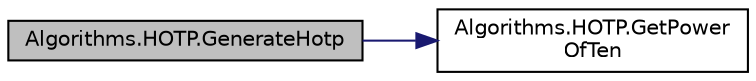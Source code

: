 digraph "Algorithms.HOTP.GenerateHotp"
{
 // INTERACTIVE_SVG=YES
 // LATEX_PDF_SIZE
  edge [fontname="Helvetica",fontsize="10",labelfontname="Helvetica",labelfontsize="10"];
  node [fontname="Helvetica",fontsize="10",shape=record];
  rankdir="LR";
  Node1 [label="Algorithms.HOTP.GenerateHotp",height=0.2,width=0.4,color="black", fillcolor="grey75", style="filled", fontcolor="black",tooltip="Generates a one-time password (OTP) using the HOTP algorithm."];
  Node1 -> Node2 [color="midnightblue",fontsize="10",style="solid",fontname="Helvetica"];
  Node2 [label="Algorithms.HOTP.GetPower\lOfTen",height=0.2,width=0.4,color="black", fillcolor="white", style="filled",URL="$d1/d2b/a00018.html#aefd6df134b1e9d21a31dd1da6b2b537d",tooltip="Calculates the power of ten for the given number of digits."];
}
